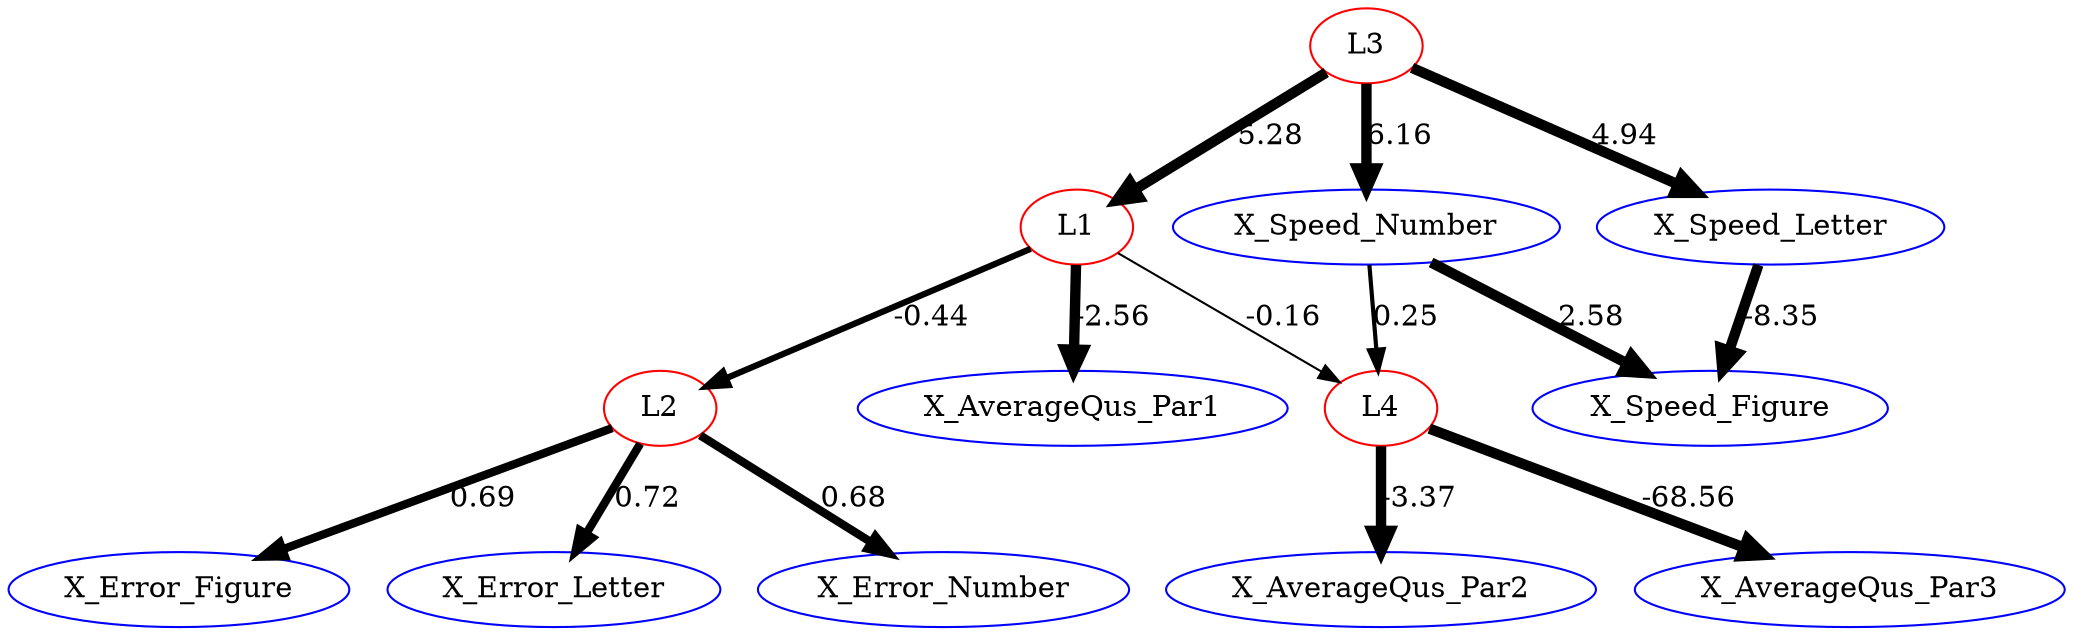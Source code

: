 digraph G {
X_Error_Number [color=blue];
X_Error_Figure [color=blue];
L3 [color=red];
L1 [color=red];
X_Speed_Letter [color=blue];
X_AverageQus_Par2 [color=blue];
X_AverageQus_Par3 [color=blue];
L4 [color=red];
X_AverageQus_Par1 [color=blue];
X_Speed_Figure [color=blue];
L2 [color=red];
X_Error_Letter [color=blue];
X_Speed_Number [color=blue];
subgraph Undirected {
edge [color=black, dir=none];
}

subgraph Directed {
edge [color=black];
L3 -> L1  [color=black, fontcolor=black, label=5.28, penwidth=5];
L3 -> X_Speed_Letter  [color=black, fontcolor=black, label=4.94, penwidth=5];
L3 -> X_Speed_Number  [color=black, fontcolor=black, label=6.16, penwidth=5];
L1 -> L4  [color=black, fontcolor=black, label=-0.16, penwidth=1];
L1 -> X_AverageQus_Par1  [color=black, fontcolor=black, label=-2.56, penwidth=5];
L1 -> L2  [color=black, fontcolor=black, label=-0.44, penwidth=3];
X_Speed_Letter -> X_Speed_Figure  [color=black, fontcolor=black, label=-8.35, penwidth=5];
L4 -> X_AverageQus_Par2  [color=black, fontcolor=black, label=-3.37, penwidth=5];
L4 -> X_AverageQus_Par3  [color=black, fontcolor=black, label=-68.56, penwidth=5];
L2 -> X_Error_Number  [color=black, fontcolor=black, label=0.68, penwidth=4];
L2 -> X_Error_Figure  [color=black, fontcolor=black, label=0.69, penwidth=4];
L2 -> X_Error_Letter  [color=black, fontcolor=black, label=0.72, penwidth=4];
X_Speed_Number -> L4  [color=black, fontcolor=black, label=0.25, penwidth=2];
X_Speed_Number -> X_Speed_Figure  [color=black, fontcolor=black, label=2.58, penwidth=5];
}

}
